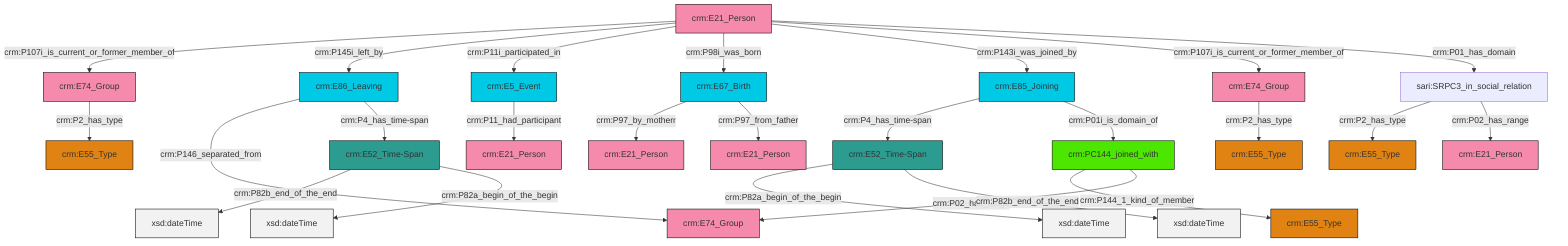 graph TD
classDef Literal fill:#f2f2f2,stroke:#000000;
classDef CRM_Entity fill:#FFFFFF,stroke:#000000;
classDef Temporal_Entity fill:#00C9E6, stroke:#000000;
classDef Type fill:#E18312, stroke:#000000;
classDef Time-Span fill:#2C9C91, stroke:#000000;
classDef Appellation fill:#FFEB7F, stroke:#000000;
classDef Place fill:#008836, stroke:#000000;
classDef Persistent_Item fill:#B266B2, stroke:#000000;
classDef Conceptual_Object fill:#FFD700, stroke:#000000;
classDef Physical_Thing fill:#D2B48C, stroke:#000000;
classDef Actor fill:#f58aad, stroke:#000000;
classDef PC_Classes fill:#4ce600, stroke:#000000;
classDef Multi fill:#cccccc,stroke:#000000;

0["crm:E74_Group"]:::Actor -->|crm:P2_has_type| 1["crm:E55_Type"]:::Type
4["crm:E85_Joining"]:::Temporal_Entity -->|crm:P4_has_time-span| 5["crm:E52_Time-Span"]:::Time-Span
7["crm:E21_Person"]:::Actor -->|crm:P107i_is_current_or_former_member_of| 2["crm:E74_Group"]:::Actor
7["crm:E21_Person"]:::Actor -->|crm:P145i_left_by| 8["crm:E86_Leaving"]:::Temporal_Entity
13["crm:PC144_joined_with"]:::PC_Classes -->|crm:P144_1_kind_of_member| 14["crm:E55_Type"]:::Type
8["crm:E86_Leaving"]:::Temporal_Entity -->|crm:P146_separated_from| 15["crm:E74_Group"]:::Actor
16["crm:E52_Time-Span"]:::Time-Span -->|crm:P82b_end_of_the_end| 17[xsd:dateTime]:::Literal
4["crm:E85_Joining"]:::Temporal_Entity -->|crm:P01i_is_domain_of| 13["crm:PC144_joined_with"]:::PC_Classes
21["sari:SRPC3_in_social_relation"]:::Default -->|crm:P2_has_type| 19["crm:E55_Type"]:::Type
7["crm:E21_Person"]:::Actor -->|crm:P11i_participated_in| 25["crm:E5_Event"]:::Temporal_Entity
25["crm:E5_Event"]:::Temporal_Entity -->|crm:P11_had_participant| 26["crm:E21_Person"]:::Actor
22["crm:E67_Birth"]:::Temporal_Entity -->|crm:P97_by_motherr| 27["crm:E21_Person"]:::Actor
7["crm:E21_Person"]:::Actor -->|crm:P98i_was_born| 22["crm:E67_Birth"]:::Temporal_Entity
16["crm:E52_Time-Span"]:::Time-Span -->|crm:P82a_begin_of_the_begin| 29[xsd:dateTime]:::Literal
7["crm:E21_Person"]:::Actor -->|crm:P143i_was_joined_by| 4["crm:E85_Joining"]:::Temporal_Entity
7["crm:E21_Person"]:::Actor -->|crm:P107i_is_current_or_former_member_of| 0["crm:E74_Group"]:::Actor
22["crm:E67_Birth"]:::Temporal_Entity -->|crm:P97_from_father| 9["crm:E21_Person"]:::Actor
13["crm:PC144_joined_with"]:::PC_Classes -->|crm:P02_has_range| 15["crm:E74_Group"]:::Actor
21["sari:SRPC3_in_social_relation"]:::Default -->|crm:P02_has_range| 11["crm:E21_Person"]:::Actor
5["crm:E52_Time-Span"]:::Time-Span -->|crm:P82a_begin_of_the_begin| 38[xsd:dateTime]:::Literal
8["crm:E86_Leaving"]:::Temporal_Entity -->|crm:P4_has_time-span| 16["crm:E52_Time-Span"]:::Time-Span
7["crm:E21_Person"]:::Actor -->|crm:P01_has_domain| 21["sari:SRPC3_in_social_relation"]:::Default
2["crm:E74_Group"]:::Actor -->|crm:P2_has_type| 35["crm:E55_Type"]:::Type
5["crm:E52_Time-Span"]:::Time-Span -->|crm:P82b_end_of_the_end| 45[xsd:dateTime]:::Literal